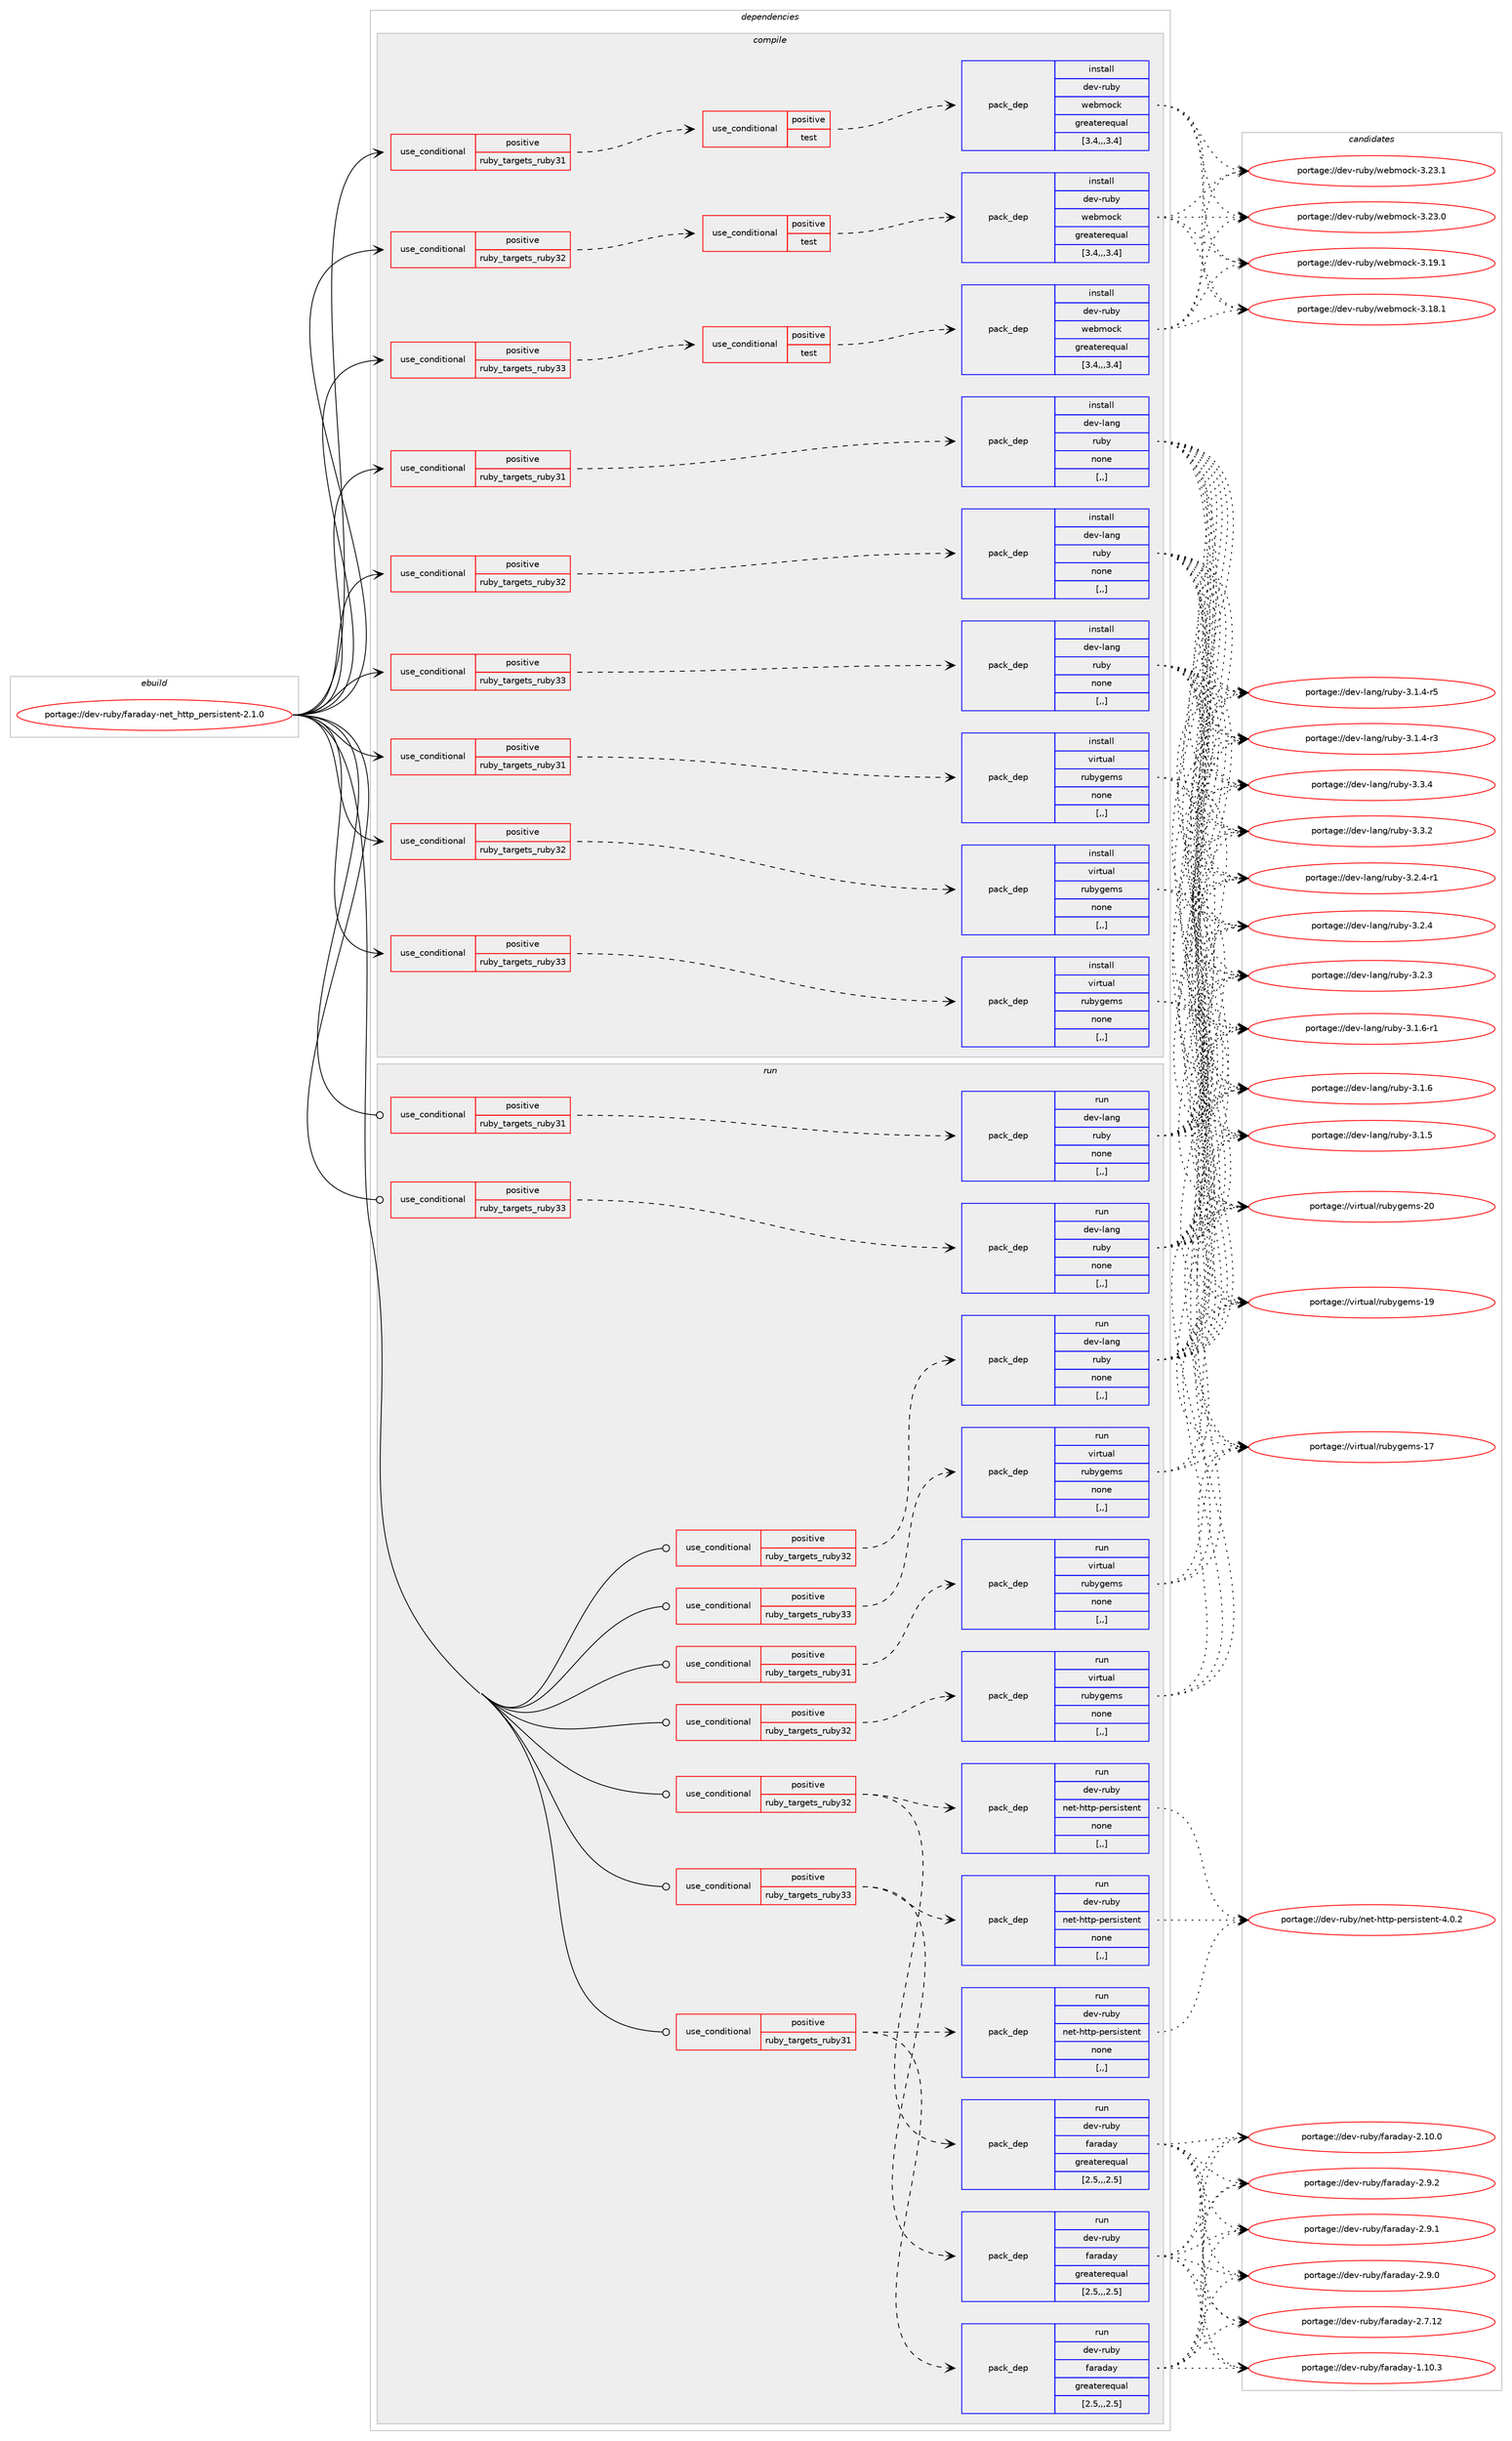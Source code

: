 digraph prolog {

# *************
# Graph options
# *************

newrank=true;
concentrate=true;
compound=true;
graph [rankdir=LR,fontname=Helvetica,fontsize=10,ranksep=1.5];#, ranksep=2.5, nodesep=0.2];
edge  [arrowhead=vee];
node  [fontname=Helvetica,fontsize=10];

# **********
# The ebuild
# **********

subgraph cluster_leftcol {
color=gray;
rank=same;
label=<<i>ebuild</i>>;
id [label="portage://dev-ruby/faraday-net_http_persistent-2.1.0", color=red, width=4, href="../dev-ruby/faraday-net_http_persistent-2.1.0.svg"];
}

# ****************
# The dependencies
# ****************

subgraph cluster_midcol {
color=gray;
label=<<i>dependencies</i>>;
subgraph cluster_compile {
fillcolor="#eeeeee";
style=filled;
label=<<i>compile</i>>;
subgraph cond47464 {
dependency183082 [label=<<TABLE BORDER="0" CELLBORDER="1" CELLSPACING="0" CELLPADDING="4"><TR><TD ROWSPAN="3" CELLPADDING="10">use_conditional</TD></TR><TR><TD>positive</TD></TR><TR><TD>ruby_targets_ruby31</TD></TR></TABLE>>, shape=none, color=red];
subgraph cond47465 {
dependency183083 [label=<<TABLE BORDER="0" CELLBORDER="1" CELLSPACING="0" CELLPADDING="4"><TR><TD ROWSPAN="3" CELLPADDING="10">use_conditional</TD></TR><TR><TD>positive</TD></TR><TR><TD>test</TD></TR></TABLE>>, shape=none, color=red];
subgraph pack134298 {
dependency183084 [label=<<TABLE BORDER="0" CELLBORDER="1" CELLSPACING="0" CELLPADDING="4" WIDTH="220"><TR><TD ROWSPAN="6" CELLPADDING="30">pack_dep</TD></TR><TR><TD WIDTH="110">install</TD></TR><TR><TD>dev-ruby</TD></TR><TR><TD>webmock</TD></TR><TR><TD>greaterequal</TD></TR><TR><TD>[3.4,,,3.4]</TD></TR></TABLE>>, shape=none, color=blue];
}
dependency183083:e -> dependency183084:w [weight=20,style="dashed",arrowhead="vee"];
}
dependency183082:e -> dependency183083:w [weight=20,style="dashed",arrowhead="vee"];
}
id:e -> dependency183082:w [weight=20,style="solid",arrowhead="vee"];
subgraph cond47466 {
dependency183085 [label=<<TABLE BORDER="0" CELLBORDER="1" CELLSPACING="0" CELLPADDING="4"><TR><TD ROWSPAN="3" CELLPADDING="10">use_conditional</TD></TR><TR><TD>positive</TD></TR><TR><TD>ruby_targets_ruby31</TD></TR></TABLE>>, shape=none, color=red];
subgraph pack134299 {
dependency183086 [label=<<TABLE BORDER="0" CELLBORDER="1" CELLSPACING="0" CELLPADDING="4" WIDTH="220"><TR><TD ROWSPAN="6" CELLPADDING="30">pack_dep</TD></TR><TR><TD WIDTH="110">install</TD></TR><TR><TD>dev-lang</TD></TR><TR><TD>ruby</TD></TR><TR><TD>none</TD></TR><TR><TD>[,,]</TD></TR></TABLE>>, shape=none, color=blue];
}
dependency183085:e -> dependency183086:w [weight=20,style="dashed",arrowhead="vee"];
}
id:e -> dependency183085:w [weight=20,style="solid",arrowhead="vee"];
subgraph cond47467 {
dependency183087 [label=<<TABLE BORDER="0" CELLBORDER="1" CELLSPACING="0" CELLPADDING="4"><TR><TD ROWSPAN="3" CELLPADDING="10">use_conditional</TD></TR><TR><TD>positive</TD></TR><TR><TD>ruby_targets_ruby31</TD></TR></TABLE>>, shape=none, color=red];
subgraph pack134300 {
dependency183088 [label=<<TABLE BORDER="0" CELLBORDER="1" CELLSPACING="0" CELLPADDING="4" WIDTH="220"><TR><TD ROWSPAN="6" CELLPADDING="30">pack_dep</TD></TR><TR><TD WIDTH="110">install</TD></TR><TR><TD>virtual</TD></TR><TR><TD>rubygems</TD></TR><TR><TD>none</TD></TR><TR><TD>[,,]</TD></TR></TABLE>>, shape=none, color=blue];
}
dependency183087:e -> dependency183088:w [weight=20,style="dashed",arrowhead="vee"];
}
id:e -> dependency183087:w [weight=20,style="solid",arrowhead="vee"];
subgraph cond47468 {
dependency183089 [label=<<TABLE BORDER="0" CELLBORDER="1" CELLSPACING="0" CELLPADDING="4"><TR><TD ROWSPAN="3" CELLPADDING="10">use_conditional</TD></TR><TR><TD>positive</TD></TR><TR><TD>ruby_targets_ruby32</TD></TR></TABLE>>, shape=none, color=red];
subgraph cond47469 {
dependency183090 [label=<<TABLE BORDER="0" CELLBORDER="1" CELLSPACING="0" CELLPADDING="4"><TR><TD ROWSPAN="3" CELLPADDING="10">use_conditional</TD></TR><TR><TD>positive</TD></TR><TR><TD>test</TD></TR></TABLE>>, shape=none, color=red];
subgraph pack134301 {
dependency183091 [label=<<TABLE BORDER="0" CELLBORDER="1" CELLSPACING="0" CELLPADDING="4" WIDTH="220"><TR><TD ROWSPAN="6" CELLPADDING="30">pack_dep</TD></TR><TR><TD WIDTH="110">install</TD></TR><TR><TD>dev-ruby</TD></TR><TR><TD>webmock</TD></TR><TR><TD>greaterequal</TD></TR><TR><TD>[3.4,,,3.4]</TD></TR></TABLE>>, shape=none, color=blue];
}
dependency183090:e -> dependency183091:w [weight=20,style="dashed",arrowhead="vee"];
}
dependency183089:e -> dependency183090:w [weight=20,style="dashed",arrowhead="vee"];
}
id:e -> dependency183089:w [weight=20,style="solid",arrowhead="vee"];
subgraph cond47470 {
dependency183092 [label=<<TABLE BORDER="0" CELLBORDER="1" CELLSPACING="0" CELLPADDING="4"><TR><TD ROWSPAN="3" CELLPADDING="10">use_conditional</TD></TR><TR><TD>positive</TD></TR><TR><TD>ruby_targets_ruby32</TD></TR></TABLE>>, shape=none, color=red];
subgraph pack134302 {
dependency183093 [label=<<TABLE BORDER="0" CELLBORDER="1" CELLSPACING="0" CELLPADDING="4" WIDTH="220"><TR><TD ROWSPAN="6" CELLPADDING="30">pack_dep</TD></TR><TR><TD WIDTH="110">install</TD></TR><TR><TD>dev-lang</TD></TR><TR><TD>ruby</TD></TR><TR><TD>none</TD></TR><TR><TD>[,,]</TD></TR></TABLE>>, shape=none, color=blue];
}
dependency183092:e -> dependency183093:w [weight=20,style="dashed",arrowhead="vee"];
}
id:e -> dependency183092:w [weight=20,style="solid",arrowhead="vee"];
subgraph cond47471 {
dependency183094 [label=<<TABLE BORDER="0" CELLBORDER="1" CELLSPACING="0" CELLPADDING="4"><TR><TD ROWSPAN="3" CELLPADDING="10">use_conditional</TD></TR><TR><TD>positive</TD></TR><TR><TD>ruby_targets_ruby32</TD></TR></TABLE>>, shape=none, color=red];
subgraph pack134303 {
dependency183095 [label=<<TABLE BORDER="0" CELLBORDER="1" CELLSPACING="0" CELLPADDING="4" WIDTH="220"><TR><TD ROWSPAN="6" CELLPADDING="30">pack_dep</TD></TR><TR><TD WIDTH="110">install</TD></TR><TR><TD>virtual</TD></TR><TR><TD>rubygems</TD></TR><TR><TD>none</TD></TR><TR><TD>[,,]</TD></TR></TABLE>>, shape=none, color=blue];
}
dependency183094:e -> dependency183095:w [weight=20,style="dashed",arrowhead="vee"];
}
id:e -> dependency183094:w [weight=20,style="solid",arrowhead="vee"];
subgraph cond47472 {
dependency183096 [label=<<TABLE BORDER="0" CELLBORDER="1" CELLSPACING="0" CELLPADDING="4"><TR><TD ROWSPAN="3" CELLPADDING="10">use_conditional</TD></TR><TR><TD>positive</TD></TR><TR><TD>ruby_targets_ruby33</TD></TR></TABLE>>, shape=none, color=red];
subgraph cond47473 {
dependency183097 [label=<<TABLE BORDER="0" CELLBORDER="1" CELLSPACING="0" CELLPADDING="4"><TR><TD ROWSPAN="3" CELLPADDING="10">use_conditional</TD></TR><TR><TD>positive</TD></TR><TR><TD>test</TD></TR></TABLE>>, shape=none, color=red];
subgraph pack134304 {
dependency183098 [label=<<TABLE BORDER="0" CELLBORDER="1" CELLSPACING="0" CELLPADDING="4" WIDTH="220"><TR><TD ROWSPAN="6" CELLPADDING="30">pack_dep</TD></TR><TR><TD WIDTH="110">install</TD></TR><TR><TD>dev-ruby</TD></TR><TR><TD>webmock</TD></TR><TR><TD>greaterequal</TD></TR><TR><TD>[3.4,,,3.4]</TD></TR></TABLE>>, shape=none, color=blue];
}
dependency183097:e -> dependency183098:w [weight=20,style="dashed",arrowhead="vee"];
}
dependency183096:e -> dependency183097:w [weight=20,style="dashed",arrowhead="vee"];
}
id:e -> dependency183096:w [weight=20,style="solid",arrowhead="vee"];
subgraph cond47474 {
dependency183099 [label=<<TABLE BORDER="0" CELLBORDER="1" CELLSPACING="0" CELLPADDING="4"><TR><TD ROWSPAN="3" CELLPADDING="10">use_conditional</TD></TR><TR><TD>positive</TD></TR><TR><TD>ruby_targets_ruby33</TD></TR></TABLE>>, shape=none, color=red];
subgraph pack134305 {
dependency183100 [label=<<TABLE BORDER="0" CELLBORDER="1" CELLSPACING="0" CELLPADDING="4" WIDTH="220"><TR><TD ROWSPAN="6" CELLPADDING="30">pack_dep</TD></TR><TR><TD WIDTH="110">install</TD></TR><TR><TD>dev-lang</TD></TR><TR><TD>ruby</TD></TR><TR><TD>none</TD></TR><TR><TD>[,,]</TD></TR></TABLE>>, shape=none, color=blue];
}
dependency183099:e -> dependency183100:w [weight=20,style="dashed",arrowhead="vee"];
}
id:e -> dependency183099:w [weight=20,style="solid",arrowhead="vee"];
subgraph cond47475 {
dependency183101 [label=<<TABLE BORDER="0" CELLBORDER="1" CELLSPACING="0" CELLPADDING="4"><TR><TD ROWSPAN="3" CELLPADDING="10">use_conditional</TD></TR><TR><TD>positive</TD></TR><TR><TD>ruby_targets_ruby33</TD></TR></TABLE>>, shape=none, color=red];
subgraph pack134306 {
dependency183102 [label=<<TABLE BORDER="0" CELLBORDER="1" CELLSPACING="0" CELLPADDING="4" WIDTH="220"><TR><TD ROWSPAN="6" CELLPADDING="30">pack_dep</TD></TR><TR><TD WIDTH="110">install</TD></TR><TR><TD>virtual</TD></TR><TR><TD>rubygems</TD></TR><TR><TD>none</TD></TR><TR><TD>[,,]</TD></TR></TABLE>>, shape=none, color=blue];
}
dependency183101:e -> dependency183102:w [weight=20,style="dashed",arrowhead="vee"];
}
id:e -> dependency183101:w [weight=20,style="solid",arrowhead="vee"];
}
subgraph cluster_compileandrun {
fillcolor="#eeeeee";
style=filled;
label=<<i>compile and run</i>>;
}
subgraph cluster_run {
fillcolor="#eeeeee";
style=filled;
label=<<i>run</i>>;
subgraph cond47476 {
dependency183103 [label=<<TABLE BORDER="0" CELLBORDER="1" CELLSPACING="0" CELLPADDING="4"><TR><TD ROWSPAN="3" CELLPADDING="10">use_conditional</TD></TR><TR><TD>positive</TD></TR><TR><TD>ruby_targets_ruby31</TD></TR></TABLE>>, shape=none, color=red];
subgraph pack134307 {
dependency183104 [label=<<TABLE BORDER="0" CELLBORDER="1" CELLSPACING="0" CELLPADDING="4" WIDTH="220"><TR><TD ROWSPAN="6" CELLPADDING="30">pack_dep</TD></TR><TR><TD WIDTH="110">run</TD></TR><TR><TD>dev-lang</TD></TR><TR><TD>ruby</TD></TR><TR><TD>none</TD></TR><TR><TD>[,,]</TD></TR></TABLE>>, shape=none, color=blue];
}
dependency183103:e -> dependency183104:w [weight=20,style="dashed",arrowhead="vee"];
}
id:e -> dependency183103:w [weight=20,style="solid",arrowhead="odot"];
subgraph cond47477 {
dependency183105 [label=<<TABLE BORDER="0" CELLBORDER="1" CELLSPACING="0" CELLPADDING="4"><TR><TD ROWSPAN="3" CELLPADDING="10">use_conditional</TD></TR><TR><TD>positive</TD></TR><TR><TD>ruby_targets_ruby31</TD></TR></TABLE>>, shape=none, color=red];
subgraph pack134308 {
dependency183106 [label=<<TABLE BORDER="0" CELLBORDER="1" CELLSPACING="0" CELLPADDING="4" WIDTH="220"><TR><TD ROWSPAN="6" CELLPADDING="30">pack_dep</TD></TR><TR><TD WIDTH="110">run</TD></TR><TR><TD>dev-ruby</TD></TR><TR><TD>faraday</TD></TR><TR><TD>greaterequal</TD></TR><TR><TD>[2.5,,,2.5]</TD></TR></TABLE>>, shape=none, color=blue];
}
dependency183105:e -> dependency183106:w [weight=20,style="dashed",arrowhead="vee"];
subgraph pack134309 {
dependency183107 [label=<<TABLE BORDER="0" CELLBORDER="1" CELLSPACING="0" CELLPADDING="4" WIDTH="220"><TR><TD ROWSPAN="6" CELLPADDING="30">pack_dep</TD></TR><TR><TD WIDTH="110">run</TD></TR><TR><TD>dev-ruby</TD></TR><TR><TD>net-http-persistent</TD></TR><TR><TD>none</TD></TR><TR><TD>[,,]</TD></TR></TABLE>>, shape=none, color=blue];
}
dependency183105:e -> dependency183107:w [weight=20,style="dashed",arrowhead="vee"];
}
id:e -> dependency183105:w [weight=20,style="solid",arrowhead="odot"];
subgraph cond47478 {
dependency183108 [label=<<TABLE BORDER="0" CELLBORDER="1" CELLSPACING="0" CELLPADDING="4"><TR><TD ROWSPAN="3" CELLPADDING="10">use_conditional</TD></TR><TR><TD>positive</TD></TR><TR><TD>ruby_targets_ruby31</TD></TR></TABLE>>, shape=none, color=red];
subgraph pack134310 {
dependency183109 [label=<<TABLE BORDER="0" CELLBORDER="1" CELLSPACING="0" CELLPADDING="4" WIDTH="220"><TR><TD ROWSPAN="6" CELLPADDING="30">pack_dep</TD></TR><TR><TD WIDTH="110">run</TD></TR><TR><TD>virtual</TD></TR><TR><TD>rubygems</TD></TR><TR><TD>none</TD></TR><TR><TD>[,,]</TD></TR></TABLE>>, shape=none, color=blue];
}
dependency183108:e -> dependency183109:w [weight=20,style="dashed",arrowhead="vee"];
}
id:e -> dependency183108:w [weight=20,style="solid",arrowhead="odot"];
subgraph cond47479 {
dependency183110 [label=<<TABLE BORDER="0" CELLBORDER="1" CELLSPACING="0" CELLPADDING="4"><TR><TD ROWSPAN="3" CELLPADDING="10">use_conditional</TD></TR><TR><TD>positive</TD></TR><TR><TD>ruby_targets_ruby32</TD></TR></TABLE>>, shape=none, color=red];
subgraph pack134311 {
dependency183111 [label=<<TABLE BORDER="0" CELLBORDER="1" CELLSPACING="0" CELLPADDING="4" WIDTH="220"><TR><TD ROWSPAN="6" CELLPADDING="30">pack_dep</TD></TR><TR><TD WIDTH="110">run</TD></TR><TR><TD>dev-lang</TD></TR><TR><TD>ruby</TD></TR><TR><TD>none</TD></TR><TR><TD>[,,]</TD></TR></TABLE>>, shape=none, color=blue];
}
dependency183110:e -> dependency183111:w [weight=20,style="dashed",arrowhead="vee"];
}
id:e -> dependency183110:w [weight=20,style="solid",arrowhead="odot"];
subgraph cond47480 {
dependency183112 [label=<<TABLE BORDER="0" CELLBORDER="1" CELLSPACING="0" CELLPADDING="4"><TR><TD ROWSPAN="3" CELLPADDING="10">use_conditional</TD></TR><TR><TD>positive</TD></TR><TR><TD>ruby_targets_ruby32</TD></TR></TABLE>>, shape=none, color=red];
subgraph pack134312 {
dependency183113 [label=<<TABLE BORDER="0" CELLBORDER="1" CELLSPACING="0" CELLPADDING="4" WIDTH="220"><TR><TD ROWSPAN="6" CELLPADDING="30">pack_dep</TD></TR><TR><TD WIDTH="110">run</TD></TR><TR><TD>dev-ruby</TD></TR><TR><TD>faraday</TD></TR><TR><TD>greaterequal</TD></TR><TR><TD>[2.5,,,2.5]</TD></TR></TABLE>>, shape=none, color=blue];
}
dependency183112:e -> dependency183113:w [weight=20,style="dashed",arrowhead="vee"];
subgraph pack134313 {
dependency183114 [label=<<TABLE BORDER="0" CELLBORDER="1" CELLSPACING="0" CELLPADDING="4" WIDTH="220"><TR><TD ROWSPAN="6" CELLPADDING="30">pack_dep</TD></TR><TR><TD WIDTH="110">run</TD></TR><TR><TD>dev-ruby</TD></TR><TR><TD>net-http-persistent</TD></TR><TR><TD>none</TD></TR><TR><TD>[,,]</TD></TR></TABLE>>, shape=none, color=blue];
}
dependency183112:e -> dependency183114:w [weight=20,style="dashed",arrowhead="vee"];
}
id:e -> dependency183112:w [weight=20,style="solid",arrowhead="odot"];
subgraph cond47481 {
dependency183115 [label=<<TABLE BORDER="0" CELLBORDER="1" CELLSPACING="0" CELLPADDING="4"><TR><TD ROWSPAN="3" CELLPADDING="10">use_conditional</TD></TR><TR><TD>positive</TD></TR><TR><TD>ruby_targets_ruby32</TD></TR></TABLE>>, shape=none, color=red];
subgraph pack134314 {
dependency183116 [label=<<TABLE BORDER="0" CELLBORDER="1" CELLSPACING="0" CELLPADDING="4" WIDTH="220"><TR><TD ROWSPAN="6" CELLPADDING="30">pack_dep</TD></TR><TR><TD WIDTH="110">run</TD></TR><TR><TD>virtual</TD></TR><TR><TD>rubygems</TD></TR><TR><TD>none</TD></TR><TR><TD>[,,]</TD></TR></TABLE>>, shape=none, color=blue];
}
dependency183115:e -> dependency183116:w [weight=20,style="dashed",arrowhead="vee"];
}
id:e -> dependency183115:w [weight=20,style="solid",arrowhead="odot"];
subgraph cond47482 {
dependency183117 [label=<<TABLE BORDER="0" CELLBORDER="1" CELLSPACING="0" CELLPADDING="4"><TR><TD ROWSPAN="3" CELLPADDING="10">use_conditional</TD></TR><TR><TD>positive</TD></TR><TR><TD>ruby_targets_ruby33</TD></TR></TABLE>>, shape=none, color=red];
subgraph pack134315 {
dependency183118 [label=<<TABLE BORDER="0" CELLBORDER="1" CELLSPACING="0" CELLPADDING="4" WIDTH="220"><TR><TD ROWSPAN="6" CELLPADDING="30">pack_dep</TD></TR><TR><TD WIDTH="110">run</TD></TR><TR><TD>dev-lang</TD></TR><TR><TD>ruby</TD></TR><TR><TD>none</TD></TR><TR><TD>[,,]</TD></TR></TABLE>>, shape=none, color=blue];
}
dependency183117:e -> dependency183118:w [weight=20,style="dashed",arrowhead="vee"];
}
id:e -> dependency183117:w [weight=20,style="solid",arrowhead="odot"];
subgraph cond47483 {
dependency183119 [label=<<TABLE BORDER="0" CELLBORDER="1" CELLSPACING="0" CELLPADDING="4"><TR><TD ROWSPAN="3" CELLPADDING="10">use_conditional</TD></TR><TR><TD>positive</TD></TR><TR><TD>ruby_targets_ruby33</TD></TR></TABLE>>, shape=none, color=red];
subgraph pack134316 {
dependency183120 [label=<<TABLE BORDER="0" CELLBORDER="1" CELLSPACING="0" CELLPADDING="4" WIDTH="220"><TR><TD ROWSPAN="6" CELLPADDING="30">pack_dep</TD></TR><TR><TD WIDTH="110">run</TD></TR><TR><TD>dev-ruby</TD></TR><TR><TD>faraday</TD></TR><TR><TD>greaterequal</TD></TR><TR><TD>[2.5,,,2.5]</TD></TR></TABLE>>, shape=none, color=blue];
}
dependency183119:e -> dependency183120:w [weight=20,style="dashed",arrowhead="vee"];
subgraph pack134317 {
dependency183121 [label=<<TABLE BORDER="0" CELLBORDER="1" CELLSPACING="0" CELLPADDING="4" WIDTH="220"><TR><TD ROWSPAN="6" CELLPADDING="30">pack_dep</TD></TR><TR><TD WIDTH="110">run</TD></TR><TR><TD>dev-ruby</TD></TR><TR><TD>net-http-persistent</TD></TR><TR><TD>none</TD></TR><TR><TD>[,,]</TD></TR></TABLE>>, shape=none, color=blue];
}
dependency183119:e -> dependency183121:w [weight=20,style="dashed",arrowhead="vee"];
}
id:e -> dependency183119:w [weight=20,style="solid",arrowhead="odot"];
subgraph cond47484 {
dependency183122 [label=<<TABLE BORDER="0" CELLBORDER="1" CELLSPACING="0" CELLPADDING="4"><TR><TD ROWSPAN="3" CELLPADDING="10">use_conditional</TD></TR><TR><TD>positive</TD></TR><TR><TD>ruby_targets_ruby33</TD></TR></TABLE>>, shape=none, color=red];
subgraph pack134318 {
dependency183123 [label=<<TABLE BORDER="0" CELLBORDER="1" CELLSPACING="0" CELLPADDING="4" WIDTH="220"><TR><TD ROWSPAN="6" CELLPADDING="30">pack_dep</TD></TR><TR><TD WIDTH="110">run</TD></TR><TR><TD>virtual</TD></TR><TR><TD>rubygems</TD></TR><TR><TD>none</TD></TR><TR><TD>[,,]</TD></TR></TABLE>>, shape=none, color=blue];
}
dependency183122:e -> dependency183123:w [weight=20,style="dashed",arrowhead="vee"];
}
id:e -> dependency183122:w [weight=20,style="solid",arrowhead="odot"];
}
}

# **************
# The candidates
# **************

subgraph cluster_choices {
rank=same;
color=gray;
label=<<i>candidates</i>>;

subgraph choice134298 {
color=black;
nodesep=1;
choice100101118451141179812147119101981091119910745514650514649 [label="portage://dev-ruby/webmock-3.23.1", color=red, width=4,href="../dev-ruby/webmock-3.23.1.svg"];
choice100101118451141179812147119101981091119910745514650514648 [label="portage://dev-ruby/webmock-3.23.0", color=red, width=4,href="../dev-ruby/webmock-3.23.0.svg"];
choice100101118451141179812147119101981091119910745514649574649 [label="portage://dev-ruby/webmock-3.19.1", color=red, width=4,href="../dev-ruby/webmock-3.19.1.svg"];
choice100101118451141179812147119101981091119910745514649564649 [label="portage://dev-ruby/webmock-3.18.1", color=red, width=4,href="../dev-ruby/webmock-3.18.1.svg"];
dependency183084:e -> choice100101118451141179812147119101981091119910745514650514649:w [style=dotted,weight="100"];
dependency183084:e -> choice100101118451141179812147119101981091119910745514650514648:w [style=dotted,weight="100"];
dependency183084:e -> choice100101118451141179812147119101981091119910745514649574649:w [style=dotted,weight="100"];
dependency183084:e -> choice100101118451141179812147119101981091119910745514649564649:w [style=dotted,weight="100"];
}
subgraph choice134299 {
color=black;
nodesep=1;
choice10010111845108971101034711411798121455146514652 [label="portage://dev-lang/ruby-3.3.4", color=red, width=4,href="../dev-lang/ruby-3.3.4.svg"];
choice10010111845108971101034711411798121455146514650 [label="portage://dev-lang/ruby-3.3.2", color=red, width=4,href="../dev-lang/ruby-3.3.2.svg"];
choice100101118451089711010347114117981214551465046524511449 [label="portage://dev-lang/ruby-3.2.4-r1", color=red, width=4,href="../dev-lang/ruby-3.2.4-r1.svg"];
choice10010111845108971101034711411798121455146504652 [label="portage://dev-lang/ruby-3.2.4", color=red, width=4,href="../dev-lang/ruby-3.2.4.svg"];
choice10010111845108971101034711411798121455146504651 [label="portage://dev-lang/ruby-3.2.3", color=red, width=4,href="../dev-lang/ruby-3.2.3.svg"];
choice100101118451089711010347114117981214551464946544511449 [label="portage://dev-lang/ruby-3.1.6-r1", color=red, width=4,href="../dev-lang/ruby-3.1.6-r1.svg"];
choice10010111845108971101034711411798121455146494654 [label="portage://dev-lang/ruby-3.1.6", color=red, width=4,href="../dev-lang/ruby-3.1.6.svg"];
choice10010111845108971101034711411798121455146494653 [label="portage://dev-lang/ruby-3.1.5", color=red, width=4,href="../dev-lang/ruby-3.1.5.svg"];
choice100101118451089711010347114117981214551464946524511453 [label="portage://dev-lang/ruby-3.1.4-r5", color=red, width=4,href="../dev-lang/ruby-3.1.4-r5.svg"];
choice100101118451089711010347114117981214551464946524511451 [label="portage://dev-lang/ruby-3.1.4-r3", color=red, width=4,href="../dev-lang/ruby-3.1.4-r3.svg"];
dependency183086:e -> choice10010111845108971101034711411798121455146514652:w [style=dotted,weight="100"];
dependency183086:e -> choice10010111845108971101034711411798121455146514650:w [style=dotted,weight="100"];
dependency183086:e -> choice100101118451089711010347114117981214551465046524511449:w [style=dotted,weight="100"];
dependency183086:e -> choice10010111845108971101034711411798121455146504652:w [style=dotted,weight="100"];
dependency183086:e -> choice10010111845108971101034711411798121455146504651:w [style=dotted,weight="100"];
dependency183086:e -> choice100101118451089711010347114117981214551464946544511449:w [style=dotted,weight="100"];
dependency183086:e -> choice10010111845108971101034711411798121455146494654:w [style=dotted,weight="100"];
dependency183086:e -> choice10010111845108971101034711411798121455146494653:w [style=dotted,weight="100"];
dependency183086:e -> choice100101118451089711010347114117981214551464946524511453:w [style=dotted,weight="100"];
dependency183086:e -> choice100101118451089711010347114117981214551464946524511451:w [style=dotted,weight="100"];
}
subgraph choice134300 {
color=black;
nodesep=1;
choice118105114116117971084711411798121103101109115455048 [label="portage://virtual/rubygems-20", color=red, width=4,href="../virtual/rubygems-20.svg"];
choice118105114116117971084711411798121103101109115454957 [label="portage://virtual/rubygems-19", color=red, width=4,href="../virtual/rubygems-19.svg"];
choice118105114116117971084711411798121103101109115454955 [label="portage://virtual/rubygems-17", color=red, width=4,href="../virtual/rubygems-17.svg"];
dependency183088:e -> choice118105114116117971084711411798121103101109115455048:w [style=dotted,weight="100"];
dependency183088:e -> choice118105114116117971084711411798121103101109115454957:w [style=dotted,weight="100"];
dependency183088:e -> choice118105114116117971084711411798121103101109115454955:w [style=dotted,weight="100"];
}
subgraph choice134301 {
color=black;
nodesep=1;
choice100101118451141179812147119101981091119910745514650514649 [label="portage://dev-ruby/webmock-3.23.1", color=red, width=4,href="../dev-ruby/webmock-3.23.1.svg"];
choice100101118451141179812147119101981091119910745514650514648 [label="portage://dev-ruby/webmock-3.23.0", color=red, width=4,href="../dev-ruby/webmock-3.23.0.svg"];
choice100101118451141179812147119101981091119910745514649574649 [label="portage://dev-ruby/webmock-3.19.1", color=red, width=4,href="../dev-ruby/webmock-3.19.1.svg"];
choice100101118451141179812147119101981091119910745514649564649 [label="portage://dev-ruby/webmock-3.18.1", color=red, width=4,href="../dev-ruby/webmock-3.18.1.svg"];
dependency183091:e -> choice100101118451141179812147119101981091119910745514650514649:w [style=dotted,weight="100"];
dependency183091:e -> choice100101118451141179812147119101981091119910745514650514648:w [style=dotted,weight="100"];
dependency183091:e -> choice100101118451141179812147119101981091119910745514649574649:w [style=dotted,weight="100"];
dependency183091:e -> choice100101118451141179812147119101981091119910745514649564649:w [style=dotted,weight="100"];
}
subgraph choice134302 {
color=black;
nodesep=1;
choice10010111845108971101034711411798121455146514652 [label="portage://dev-lang/ruby-3.3.4", color=red, width=4,href="../dev-lang/ruby-3.3.4.svg"];
choice10010111845108971101034711411798121455146514650 [label="portage://dev-lang/ruby-3.3.2", color=red, width=4,href="../dev-lang/ruby-3.3.2.svg"];
choice100101118451089711010347114117981214551465046524511449 [label="portage://dev-lang/ruby-3.2.4-r1", color=red, width=4,href="../dev-lang/ruby-3.2.4-r1.svg"];
choice10010111845108971101034711411798121455146504652 [label="portage://dev-lang/ruby-3.2.4", color=red, width=4,href="../dev-lang/ruby-3.2.4.svg"];
choice10010111845108971101034711411798121455146504651 [label="portage://dev-lang/ruby-3.2.3", color=red, width=4,href="../dev-lang/ruby-3.2.3.svg"];
choice100101118451089711010347114117981214551464946544511449 [label="portage://dev-lang/ruby-3.1.6-r1", color=red, width=4,href="../dev-lang/ruby-3.1.6-r1.svg"];
choice10010111845108971101034711411798121455146494654 [label="portage://dev-lang/ruby-3.1.6", color=red, width=4,href="../dev-lang/ruby-3.1.6.svg"];
choice10010111845108971101034711411798121455146494653 [label="portage://dev-lang/ruby-3.1.5", color=red, width=4,href="../dev-lang/ruby-3.1.5.svg"];
choice100101118451089711010347114117981214551464946524511453 [label="portage://dev-lang/ruby-3.1.4-r5", color=red, width=4,href="../dev-lang/ruby-3.1.4-r5.svg"];
choice100101118451089711010347114117981214551464946524511451 [label="portage://dev-lang/ruby-3.1.4-r3", color=red, width=4,href="../dev-lang/ruby-3.1.4-r3.svg"];
dependency183093:e -> choice10010111845108971101034711411798121455146514652:w [style=dotted,weight="100"];
dependency183093:e -> choice10010111845108971101034711411798121455146514650:w [style=dotted,weight="100"];
dependency183093:e -> choice100101118451089711010347114117981214551465046524511449:w [style=dotted,weight="100"];
dependency183093:e -> choice10010111845108971101034711411798121455146504652:w [style=dotted,weight="100"];
dependency183093:e -> choice10010111845108971101034711411798121455146504651:w [style=dotted,weight="100"];
dependency183093:e -> choice100101118451089711010347114117981214551464946544511449:w [style=dotted,weight="100"];
dependency183093:e -> choice10010111845108971101034711411798121455146494654:w [style=dotted,weight="100"];
dependency183093:e -> choice10010111845108971101034711411798121455146494653:w [style=dotted,weight="100"];
dependency183093:e -> choice100101118451089711010347114117981214551464946524511453:w [style=dotted,weight="100"];
dependency183093:e -> choice100101118451089711010347114117981214551464946524511451:w [style=dotted,weight="100"];
}
subgraph choice134303 {
color=black;
nodesep=1;
choice118105114116117971084711411798121103101109115455048 [label="portage://virtual/rubygems-20", color=red, width=4,href="../virtual/rubygems-20.svg"];
choice118105114116117971084711411798121103101109115454957 [label="portage://virtual/rubygems-19", color=red, width=4,href="../virtual/rubygems-19.svg"];
choice118105114116117971084711411798121103101109115454955 [label="portage://virtual/rubygems-17", color=red, width=4,href="../virtual/rubygems-17.svg"];
dependency183095:e -> choice118105114116117971084711411798121103101109115455048:w [style=dotted,weight="100"];
dependency183095:e -> choice118105114116117971084711411798121103101109115454957:w [style=dotted,weight="100"];
dependency183095:e -> choice118105114116117971084711411798121103101109115454955:w [style=dotted,weight="100"];
}
subgraph choice134304 {
color=black;
nodesep=1;
choice100101118451141179812147119101981091119910745514650514649 [label="portage://dev-ruby/webmock-3.23.1", color=red, width=4,href="../dev-ruby/webmock-3.23.1.svg"];
choice100101118451141179812147119101981091119910745514650514648 [label="portage://dev-ruby/webmock-3.23.0", color=red, width=4,href="../dev-ruby/webmock-3.23.0.svg"];
choice100101118451141179812147119101981091119910745514649574649 [label="portage://dev-ruby/webmock-3.19.1", color=red, width=4,href="../dev-ruby/webmock-3.19.1.svg"];
choice100101118451141179812147119101981091119910745514649564649 [label="portage://dev-ruby/webmock-3.18.1", color=red, width=4,href="../dev-ruby/webmock-3.18.1.svg"];
dependency183098:e -> choice100101118451141179812147119101981091119910745514650514649:w [style=dotted,weight="100"];
dependency183098:e -> choice100101118451141179812147119101981091119910745514650514648:w [style=dotted,weight="100"];
dependency183098:e -> choice100101118451141179812147119101981091119910745514649574649:w [style=dotted,weight="100"];
dependency183098:e -> choice100101118451141179812147119101981091119910745514649564649:w [style=dotted,weight="100"];
}
subgraph choice134305 {
color=black;
nodesep=1;
choice10010111845108971101034711411798121455146514652 [label="portage://dev-lang/ruby-3.3.4", color=red, width=4,href="../dev-lang/ruby-3.3.4.svg"];
choice10010111845108971101034711411798121455146514650 [label="portage://dev-lang/ruby-3.3.2", color=red, width=4,href="../dev-lang/ruby-3.3.2.svg"];
choice100101118451089711010347114117981214551465046524511449 [label="portage://dev-lang/ruby-3.2.4-r1", color=red, width=4,href="../dev-lang/ruby-3.2.4-r1.svg"];
choice10010111845108971101034711411798121455146504652 [label="portage://dev-lang/ruby-3.2.4", color=red, width=4,href="../dev-lang/ruby-3.2.4.svg"];
choice10010111845108971101034711411798121455146504651 [label="portage://dev-lang/ruby-3.2.3", color=red, width=4,href="../dev-lang/ruby-3.2.3.svg"];
choice100101118451089711010347114117981214551464946544511449 [label="portage://dev-lang/ruby-3.1.6-r1", color=red, width=4,href="../dev-lang/ruby-3.1.6-r1.svg"];
choice10010111845108971101034711411798121455146494654 [label="portage://dev-lang/ruby-3.1.6", color=red, width=4,href="../dev-lang/ruby-3.1.6.svg"];
choice10010111845108971101034711411798121455146494653 [label="portage://dev-lang/ruby-3.1.5", color=red, width=4,href="../dev-lang/ruby-3.1.5.svg"];
choice100101118451089711010347114117981214551464946524511453 [label="portage://dev-lang/ruby-3.1.4-r5", color=red, width=4,href="../dev-lang/ruby-3.1.4-r5.svg"];
choice100101118451089711010347114117981214551464946524511451 [label="portage://dev-lang/ruby-3.1.4-r3", color=red, width=4,href="../dev-lang/ruby-3.1.4-r3.svg"];
dependency183100:e -> choice10010111845108971101034711411798121455146514652:w [style=dotted,weight="100"];
dependency183100:e -> choice10010111845108971101034711411798121455146514650:w [style=dotted,weight="100"];
dependency183100:e -> choice100101118451089711010347114117981214551465046524511449:w [style=dotted,weight="100"];
dependency183100:e -> choice10010111845108971101034711411798121455146504652:w [style=dotted,weight="100"];
dependency183100:e -> choice10010111845108971101034711411798121455146504651:w [style=dotted,weight="100"];
dependency183100:e -> choice100101118451089711010347114117981214551464946544511449:w [style=dotted,weight="100"];
dependency183100:e -> choice10010111845108971101034711411798121455146494654:w [style=dotted,weight="100"];
dependency183100:e -> choice10010111845108971101034711411798121455146494653:w [style=dotted,weight="100"];
dependency183100:e -> choice100101118451089711010347114117981214551464946524511453:w [style=dotted,weight="100"];
dependency183100:e -> choice100101118451089711010347114117981214551464946524511451:w [style=dotted,weight="100"];
}
subgraph choice134306 {
color=black;
nodesep=1;
choice118105114116117971084711411798121103101109115455048 [label="portage://virtual/rubygems-20", color=red, width=4,href="../virtual/rubygems-20.svg"];
choice118105114116117971084711411798121103101109115454957 [label="portage://virtual/rubygems-19", color=red, width=4,href="../virtual/rubygems-19.svg"];
choice118105114116117971084711411798121103101109115454955 [label="portage://virtual/rubygems-17", color=red, width=4,href="../virtual/rubygems-17.svg"];
dependency183102:e -> choice118105114116117971084711411798121103101109115455048:w [style=dotted,weight="100"];
dependency183102:e -> choice118105114116117971084711411798121103101109115454957:w [style=dotted,weight="100"];
dependency183102:e -> choice118105114116117971084711411798121103101109115454955:w [style=dotted,weight="100"];
}
subgraph choice134307 {
color=black;
nodesep=1;
choice10010111845108971101034711411798121455146514652 [label="portage://dev-lang/ruby-3.3.4", color=red, width=4,href="../dev-lang/ruby-3.3.4.svg"];
choice10010111845108971101034711411798121455146514650 [label="portage://dev-lang/ruby-3.3.2", color=red, width=4,href="../dev-lang/ruby-3.3.2.svg"];
choice100101118451089711010347114117981214551465046524511449 [label="portage://dev-lang/ruby-3.2.4-r1", color=red, width=4,href="../dev-lang/ruby-3.2.4-r1.svg"];
choice10010111845108971101034711411798121455146504652 [label="portage://dev-lang/ruby-3.2.4", color=red, width=4,href="../dev-lang/ruby-3.2.4.svg"];
choice10010111845108971101034711411798121455146504651 [label="portage://dev-lang/ruby-3.2.3", color=red, width=4,href="../dev-lang/ruby-3.2.3.svg"];
choice100101118451089711010347114117981214551464946544511449 [label="portage://dev-lang/ruby-3.1.6-r1", color=red, width=4,href="../dev-lang/ruby-3.1.6-r1.svg"];
choice10010111845108971101034711411798121455146494654 [label="portage://dev-lang/ruby-3.1.6", color=red, width=4,href="../dev-lang/ruby-3.1.6.svg"];
choice10010111845108971101034711411798121455146494653 [label="portage://dev-lang/ruby-3.1.5", color=red, width=4,href="../dev-lang/ruby-3.1.5.svg"];
choice100101118451089711010347114117981214551464946524511453 [label="portage://dev-lang/ruby-3.1.4-r5", color=red, width=4,href="../dev-lang/ruby-3.1.4-r5.svg"];
choice100101118451089711010347114117981214551464946524511451 [label="portage://dev-lang/ruby-3.1.4-r3", color=red, width=4,href="../dev-lang/ruby-3.1.4-r3.svg"];
dependency183104:e -> choice10010111845108971101034711411798121455146514652:w [style=dotted,weight="100"];
dependency183104:e -> choice10010111845108971101034711411798121455146514650:w [style=dotted,weight="100"];
dependency183104:e -> choice100101118451089711010347114117981214551465046524511449:w [style=dotted,weight="100"];
dependency183104:e -> choice10010111845108971101034711411798121455146504652:w [style=dotted,weight="100"];
dependency183104:e -> choice10010111845108971101034711411798121455146504651:w [style=dotted,weight="100"];
dependency183104:e -> choice100101118451089711010347114117981214551464946544511449:w [style=dotted,weight="100"];
dependency183104:e -> choice10010111845108971101034711411798121455146494654:w [style=dotted,weight="100"];
dependency183104:e -> choice10010111845108971101034711411798121455146494653:w [style=dotted,weight="100"];
dependency183104:e -> choice100101118451089711010347114117981214551464946524511453:w [style=dotted,weight="100"];
dependency183104:e -> choice100101118451089711010347114117981214551464946524511451:w [style=dotted,weight="100"];
}
subgraph choice134308 {
color=black;
nodesep=1;
choice10010111845114117981214710297114971009712145504649484648 [label="portage://dev-ruby/faraday-2.10.0", color=red, width=4,href="../dev-ruby/faraday-2.10.0.svg"];
choice100101118451141179812147102971149710097121455046574650 [label="portage://dev-ruby/faraday-2.9.2", color=red, width=4,href="../dev-ruby/faraday-2.9.2.svg"];
choice100101118451141179812147102971149710097121455046574649 [label="portage://dev-ruby/faraday-2.9.1", color=red, width=4,href="../dev-ruby/faraday-2.9.1.svg"];
choice100101118451141179812147102971149710097121455046574648 [label="portage://dev-ruby/faraday-2.9.0", color=red, width=4,href="../dev-ruby/faraday-2.9.0.svg"];
choice10010111845114117981214710297114971009712145504655464950 [label="portage://dev-ruby/faraday-2.7.12", color=red, width=4,href="../dev-ruby/faraday-2.7.12.svg"];
choice10010111845114117981214710297114971009712145494649484651 [label="portage://dev-ruby/faraday-1.10.3", color=red, width=4,href="../dev-ruby/faraday-1.10.3.svg"];
dependency183106:e -> choice10010111845114117981214710297114971009712145504649484648:w [style=dotted,weight="100"];
dependency183106:e -> choice100101118451141179812147102971149710097121455046574650:w [style=dotted,weight="100"];
dependency183106:e -> choice100101118451141179812147102971149710097121455046574649:w [style=dotted,weight="100"];
dependency183106:e -> choice100101118451141179812147102971149710097121455046574648:w [style=dotted,weight="100"];
dependency183106:e -> choice10010111845114117981214710297114971009712145504655464950:w [style=dotted,weight="100"];
dependency183106:e -> choice10010111845114117981214710297114971009712145494649484651:w [style=dotted,weight="100"];
}
subgraph choice134309 {
color=black;
nodesep=1;
choice1001011184511411798121471101011164510411611611245112101114115105115116101110116455246484650 [label="portage://dev-ruby/net-http-persistent-4.0.2", color=red, width=4,href="../dev-ruby/net-http-persistent-4.0.2.svg"];
dependency183107:e -> choice1001011184511411798121471101011164510411611611245112101114115105115116101110116455246484650:w [style=dotted,weight="100"];
}
subgraph choice134310 {
color=black;
nodesep=1;
choice118105114116117971084711411798121103101109115455048 [label="portage://virtual/rubygems-20", color=red, width=4,href="../virtual/rubygems-20.svg"];
choice118105114116117971084711411798121103101109115454957 [label="portage://virtual/rubygems-19", color=red, width=4,href="../virtual/rubygems-19.svg"];
choice118105114116117971084711411798121103101109115454955 [label="portage://virtual/rubygems-17", color=red, width=4,href="../virtual/rubygems-17.svg"];
dependency183109:e -> choice118105114116117971084711411798121103101109115455048:w [style=dotted,weight="100"];
dependency183109:e -> choice118105114116117971084711411798121103101109115454957:w [style=dotted,weight="100"];
dependency183109:e -> choice118105114116117971084711411798121103101109115454955:w [style=dotted,weight="100"];
}
subgraph choice134311 {
color=black;
nodesep=1;
choice10010111845108971101034711411798121455146514652 [label="portage://dev-lang/ruby-3.3.4", color=red, width=4,href="../dev-lang/ruby-3.3.4.svg"];
choice10010111845108971101034711411798121455146514650 [label="portage://dev-lang/ruby-3.3.2", color=red, width=4,href="../dev-lang/ruby-3.3.2.svg"];
choice100101118451089711010347114117981214551465046524511449 [label="portage://dev-lang/ruby-3.2.4-r1", color=red, width=4,href="../dev-lang/ruby-3.2.4-r1.svg"];
choice10010111845108971101034711411798121455146504652 [label="portage://dev-lang/ruby-3.2.4", color=red, width=4,href="../dev-lang/ruby-3.2.4.svg"];
choice10010111845108971101034711411798121455146504651 [label="portage://dev-lang/ruby-3.2.3", color=red, width=4,href="../dev-lang/ruby-3.2.3.svg"];
choice100101118451089711010347114117981214551464946544511449 [label="portage://dev-lang/ruby-3.1.6-r1", color=red, width=4,href="../dev-lang/ruby-3.1.6-r1.svg"];
choice10010111845108971101034711411798121455146494654 [label="portage://dev-lang/ruby-3.1.6", color=red, width=4,href="../dev-lang/ruby-3.1.6.svg"];
choice10010111845108971101034711411798121455146494653 [label="portage://dev-lang/ruby-3.1.5", color=red, width=4,href="../dev-lang/ruby-3.1.5.svg"];
choice100101118451089711010347114117981214551464946524511453 [label="portage://dev-lang/ruby-3.1.4-r5", color=red, width=4,href="../dev-lang/ruby-3.1.4-r5.svg"];
choice100101118451089711010347114117981214551464946524511451 [label="portage://dev-lang/ruby-3.1.4-r3", color=red, width=4,href="../dev-lang/ruby-3.1.4-r3.svg"];
dependency183111:e -> choice10010111845108971101034711411798121455146514652:w [style=dotted,weight="100"];
dependency183111:e -> choice10010111845108971101034711411798121455146514650:w [style=dotted,weight="100"];
dependency183111:e -> choice100101118451089711010347114117981214551465046524511449:w [style=dotted,weight="100"];
dependency183111:e -> choice10010111845108971101034711411798121455146504652:w [style=dotted,weight="100"];
dependency183111:e -> choice10010111845108971101034711411798121455146504651:w [style=dotted,weight="100"];
dependency183111:e -> choice100101118451089711010347114117981214551464946544511449:w [style=dotted,weight="100"];
dependency183111:e -> choice10010111845108971101034711411798121455146494654:w [style=dotted,weight="100"];
dependency183111:e -> choice10010111845108971101034711411798121455146494653:w [style=dotted,weight="100"];
dependency183111:e -> choice100101118451089711010347114117981214551464946524511453:w [style=dotted,weight="100"];
dependency183111:e -> choice100101118451089711010347114117981214551464946524511451:w [style=dotted,weight="100"];
}
subgraph choice134312 {
color=black;
nodesep=1;
choice10010111845114117981214710297114971009712145504649484648 [label="portage://dev-ruby/faraday-2.10.0", color=red, width=4,href="../dev-ruby/faraday-2.10.0.svg"];
choice100101118451141179812147102971149710097121455046574650 [label="portage://dev-ruby/faraday-2.9.2", color=red, width=4,href="../dev-ruby/faraday-2.9.2.svg"];
choice100101118451141179812147102971149710097121455046574649 [label="portage://dev-ruby/faraday-2.9.1", color=red, width=4,href="../dev-ruby/faraday-2.9.1.svg"];
choice100101118451141179812147102971149710097121455046574648 [label="portage://dev-ruby/faraday-2.9.0", color=red, width=4,href="../dev-ruby/faraday-2.9.0.svg"];
choice10010111845114117981214710297114971009712145504655464950 [label="portage://dev-ruby/faraday-2.7.12", color=red, width=4,href="../dev-ruby/faraday-2.7.12.svg"];
choice10010111845114117981214710297114971009712145494649484651 [label="portage://dev-ruby/faraday-1.10.3", color=red, width=4,href="../dev-ruby/faraday-1.10.3.svg"];
dependency183113:e -> choice10010111845114117981214710297114971009712145504649484648:w [style=dotted,weight="100"];
dependency183113:e -> choice100101118451141179812147102971149710097121455046574650:w [style=dotted,weight="100"];
dependency183113:e -> choice100101118451141179812147102971149710097121455046574649:w [style=dotted,weight="100"];
dependency183113:e -> choice100101118451141179812147102971149710097121455046574648:w [style=dotted,weight="100"];
dependency183113:e -> choice10010111845114117981214710297114971009712145504655464950:w [style=dotted,weight="100"];
dependency183113:e -> choice10010111845114117981214710297114971009712145494649484651:w [style=dotted,weight="100"];
}
subgraph choice134313 {
color=black;
nodesep=1;
choice1001011184511411798121471101011164510411611611245112101114115105115116101110116455246484650 [label="portage://dev-ruby/net-http-persistent-4.0.2", color=red, width=4,href="../dev-ruby/net-http-persistent-4.0.2.svg"];
dependency183114:e -> choice1001011184511411798121471101011164510411611611245112101114115105115116101110116455246484650:w [style=dotted,weight="100"];
}
subgraph choice134314 {
color=black;
nodesep=1;
choice118105114116117971084711411798121103101109115455048 [label="portage://virtual/rubygems-20", color=red, width=4,href="../virtual/rubygems-20.svg"];
choice118105114116117971084711411798121103101109115454957 [label="portage://virtual/rubygems-19", color=red, width=4,href="../virtual/rubygems-19.svg"];
choice118105114116117971084711411798121103101109115454955 [label="portage://virtual/rubygems-17", color=red, width=4,href="../virtual/rubygems-17.svg"];
dependency183116:e -> choice118105114116117971084711411798121103101109115455048:w [style=dotted,weight="100"];
dependency183116:e -> choice118105114116117971084711411798121103101109115454957:w [style=dotted,weight="100"];
dependency183116:e -> choice118105114116117971084711411798121103101109115454955:w [style=dotted,weight="100"];
}
subgraph choice134315 {
color=black;
nodesep=1;
choice10010111845108971101034711411798121455146514652 [label="portage://dev-lang/ruby-3.3.4", color=red, width=4,href="../dev-lang/ruby-3.3.4.svg"];
choice10010111845108971101034711411798121455146514650 [label="portage://dev-lang/ruby-3.3.2", color=red, width=4,href="../dev-lang/ruby-3.3.2.svg"];
choice100101118451089711010347114117981214551465046524511449 [label="portage://dev-lang/ruby-3.2.4-r1", color=red, width=4,href="../dev-lang/ruby-3.2.4-r1.svg"];
choice10010111845108971101034711411798121455146504652 [label="portage://dev-lang/ruby-3.2.4", color=red, width=4,href="../dev-lang/ruby-3.2.4.svg"];
choice10010111845108971101034711411798121455146504651 [label="portage://dev-lang/ruby-3.2.3", color=red, width=4,href="../dev-lang/ruby-3.2.3.svg"];
choice100101118451089711010347114117981214551464946544511449 [label="portage://dev-lang/ruby-3.1.6-r1", color=red, width=4,href="../dev-lang/ruby-3.1.6-r1.svg"];
choice10010111845108971101034711411798121455146494654 [label="portage://dev-lang/ruby-3.1.6", color=red, width=4,href="../dev-lang/ruby-3.1.6.svg"];
choice10010111845108971101034711411798121455146494653 [label="portage://dev-lang/ruby-3.1.5", color=red, width=4,href="../dev-lang/ruby-3.1.5.svg"];
choice100101118451089711010347114117981214551464946524511453 [label="portage://dev-lang/ruby-3.1.4-r5", color=red, width=4,href="../dev-lang/ruby-3.1.4-r5.svg"];
choice100101118451089711010347114117981214551464946524511451 [label="portage://dev-lang/ruby-3.1.4-r3", color=red, width=4,href="../dev-lang/ruby-3.1.4-r3.svg"];
dependency183118:e -> choice10010111845108971101034711411798121455146514652:w [style=dotted,weight="100"];
dependency183118:e -> choice10010111845108971101034711411798121455146514650:w [style=dotted,weight="100"];
dependency183118:e -> choice100101118451089711010347114117981214551465046524511449:w [style=dotted,weight="100"];
dependency183118:e -> choice10010111845108971101034711411798121455146504652:w [style=dotted,weight="100"];
dependency183118:e -> choice10010111845108971101034711411798121455146504651:w [style=dotted,weight="100"];
dependency183118:e -> choice100101118451089711010347114117981214551464946544511449:w [style=dotted,weight="100"];
dependency183118:e -> choice10010111845108971101034711411798121455146494654:w [style=dotted,weight="100"];
dependency183118:e -> choice10010111845108971101034711411798121455146494653:w [style=dotted,weight="100"];
dependency183118:e -> choice100101118451089711010347114117981214551464946524511453:w [style=dotted,weight="100"];
dependency183118:e -> choice100101118451089711010347114117981214551464946524511451:w [style=dotted,weight="100"];
}
subgraph choice134316 {
color=black;
nodesep=1;
choice10010111845114117981214710297114971009712145504649484648 [label="portage://dev-ruby/faraday-2.10.0", color=red, width=4,href="../dev-ruby/faraday-2.10.0.svg"];
choice100101118451141179812147102971149710097121455046574650 [label="portage://dev-ruby/faraday-2.9.2", color=red, width=4,href="../dev-ruby/faraday-2.9.2.svg"];
choice100101118451141179812147102971149710097121455046574649 [label="portage://dev-ruby/faraday-2.9.1", color=red, width=4,href="../dev-ruby/faraday-2.9.1.svg"];
choice100101118451141179812147102971149710097121455046574648 [label="portage://dev-ruby/faraday-2.9.0", color=red, width=4,href="../dev-ruby/faraday-2.9.0.svg"];
choice10010111845114117981214710297114971009712145504655464950 [label="portage://dev-ruby/faraday-2.7.12", color=red, width=4,href="../dev-ruby/faraday-2.7.12.svg"];
choice10010111845114117981214710297114971009712145494649484651 [label="portage://dev-ruby/faraday-1.10.3", color=red, width=4,href="../dev-ruby/faraday-1.10.3.svg"];
dependency183120:e -> choice10010111845114117981214710297114971009712145504649484648:w [style=dotted,weight="100"];
dependency183120:e -> choice100101118451141179812147102971149710097121455046574650:w [style=dotted,weight="100"];
dependency183120:e -> choice100101118451141179812147102971149710097121455046574649:w [style=dotted,weight="100"];
dependency183120:e -> choice100101118451141179812147102971149710097121455046574648:w [style=dotted,weight="100"];
dependency183120:e -> choice10010111845114117981214710297114971009712145504655464950:w [style=dotted,weight="100"];
dependency183120:e -> choice10010111845114117981214710297114971009712145494649484651:w [style=dotted,weight="100"];
}
subgraph choice134317 {
color=black;
nodesep=1;
choice1001011184511411798121471101011164510411611611245112101114115105115116101110116455246484650 [label="portage://dev-ruby/net-http-persistent-4.0.2", color=red, width=4,href="../dev-ruby/net-http-persistent-4.0.2.svg"];
dependency183121:e -> choice1001011184511411798121471101011164510411611611245112101114115105115116101110116455246484650:w [style=dotted,weight="100"];
}
subgraph choice134318 {
color=black;
nodesep=1;
choice118105114116117971084711411798121103101109115455048 [label="portage://virtual/rubygems-20", color=red, width=4,href="../virtual/rubygems-20.svg"];
choice118105114116117971084711411798121103101109115454957 [label="portage://virtual/rubygems-19", color=red, width=4,href="../virtual/rubygems-19.svg"];
choice118105114116117971084711411798121103101109115454955 [label="portage://virtual/rubygems-17", color=red, width=4,href="../virtual/rubygems-17.svg"];
dependency183123:e -> choice118105114116117971084711411798121103101109115455048:w [style=dotted,weight="100"];
dependency183123:e -> choice118105114116117971084711411798121103101109115454957:w [style=dotted,weight="100"];
dependency183123:e -> choice118105114116117971084711411798121103101109115454955:w [style=dotted,weight="100"];
}
}

}
